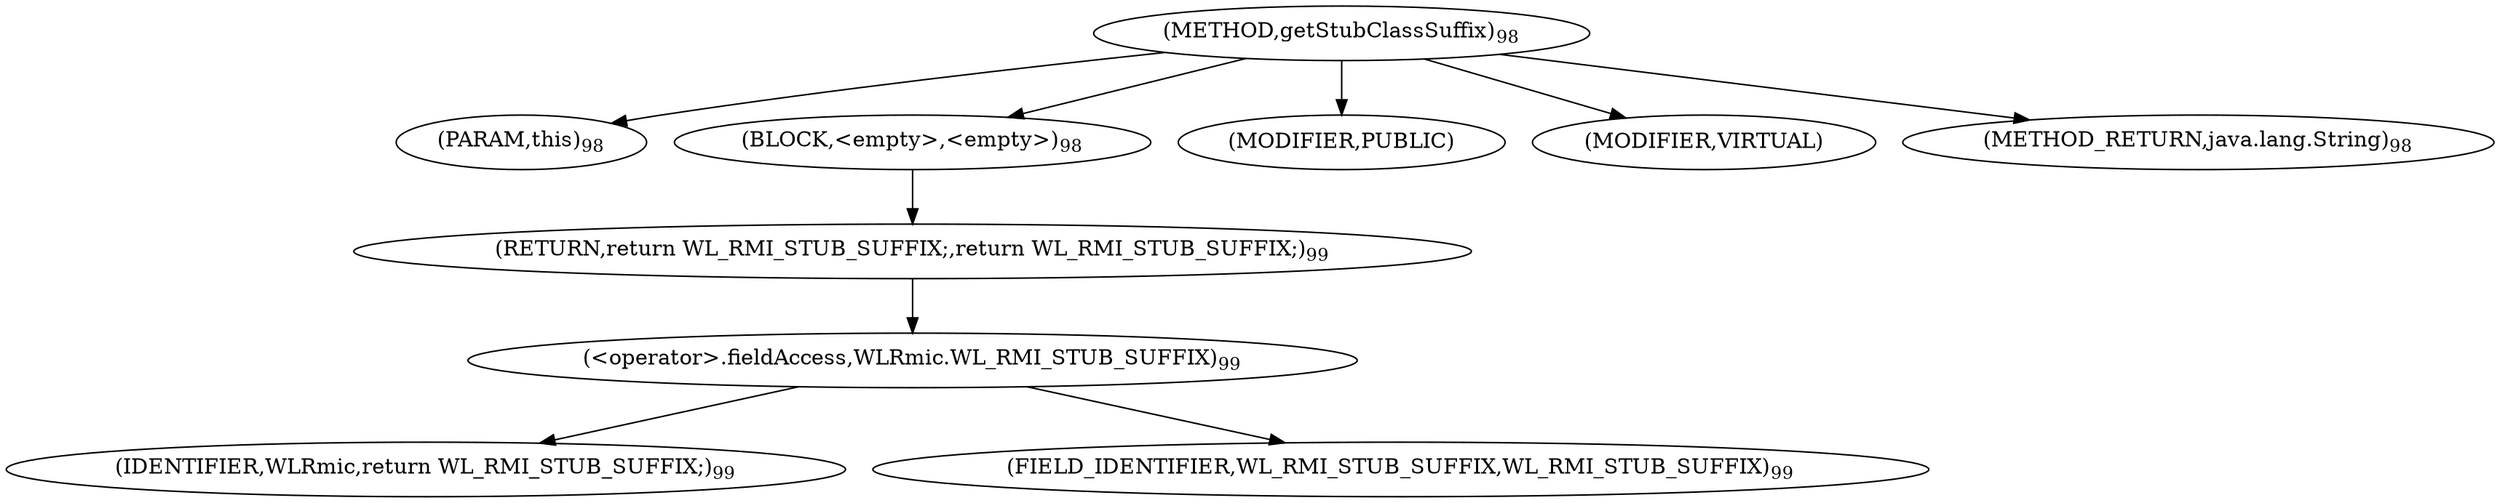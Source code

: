 digraph "getStubClassSuffix" {  
"162" [label = <(METHOD,getStubClassSuffix)<SUB>98</SUB>> ]
"163" [label = <(PARAM,this)<SUB>98</SUB>> ]
"164" [label = <(BLOCK,&lt;empty&gt;,&lt;empty&gt;)<SUB>98</SUB>> ]
"165" [label = <(RETURN,return WL_RMI_STUB_SUFFIX;,return WL_RMI_STUB_SUFFIX;)<SUB>99</SUB>> ]
"166" [label = <(&lt;operator&gt;.fieldAccess,WLRmic.WL_RMI_STUB_SUFFIX)<SUB>99</SUB>> ]
"167" [label = <(IDENTIFIER,WLRmic,return WL_RMI_STUB_SUFFIX;)<SUB>99</SUB>> ]
"168" [label = <(FIELD_IDENTIFIER,WL_RMI_STUB_SUFFIX,WL_RMI_STUB_SUFFIX)<SUB>99</SUB>> ]
"169" [label = <(MODIFIER,PUBLIC)> ]
"170" [label = <(MODIFIER,VIRTUAL)> ]
"171" [label = <(METHOD_RETURN,java.lang.String)<SUB>98</SUB>> ]
  "162" -> "163" 
  "162" -> "164" 
  "162" -> "169" 
  "162" -> "170" 
  "162" -> "171" 
  "164" -> "165" 
  "165" -> "166" 
  "166" -> "167" 
  "166" -> "168" 
}
